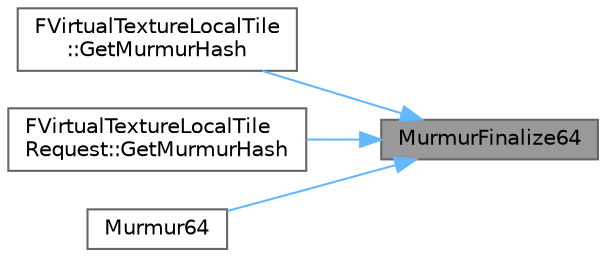 digraph "MurmurFinalize64"
{
 // INTERACTIVE_SVG=YES
 // LATEX_PDF_SIZE
  bgcolor="transparent";
  edge [fontname=Helvetica,fontsize=10,labelfontname=Helvetica,labelfontsize=10];
  node [fontname=Helvetica,fontsize=10,shape=box,height=0.2,width=0.4];
  rankdir="RL";
  Node1 [id="Node000001",label="MurmurFinalize64",height=0.2,width=0.4,color="gray40", fillcolor="grey60", style="filled", fontcolor="black",tooltip=" "];
  Node1 -> Node2 [id="edge1_Node000001_Node000002",dir="back",color="steelblue1",style="solid",tooltip=" "];
  Node2 [id="Node000002",label="FVirtualTextureLocalTile\l::GetMurmurHash",height=0.2,width=0.4,color="grey40", fillcolor="white", style="filled",URL="$d8/d4d/unionFVirtualTextureLocalTile.html#a041bc62fc1789ffa676b582db0b27156",tooltip=" "];
  Node1 -> Node3 [id="edge2_Node000001_Node000003",dir="back",color="steelblue1",style="solid",tooltip=" "];
  Node3 [id="Node000003",label="FVirtualTextureLocalTile\lRequest::GetMurmurHash",height=0.2,width=0.4,color="grey40", fillcolor="white", style="filled",URL="$df/de0/unionFVirtualTextureLocalTileRequest.html#a982f23ad597e46611f9015df9388fb60",tooltip=" "];
  Node1 -> Node4 [id="edge3_Node000001_Node000004",dir="back",color="steelblue1",style="solid",tooltip=" "];
  Node4 [id="Node000004",label="Murmur64",height=0.2,width=0.4,color="grey40", fillcolor="white", style="filled",URL="$dd/d84/HashTable_8h.html#a0a842b168bf08283ea563c41b2c37531",tooltip=" "];
}
